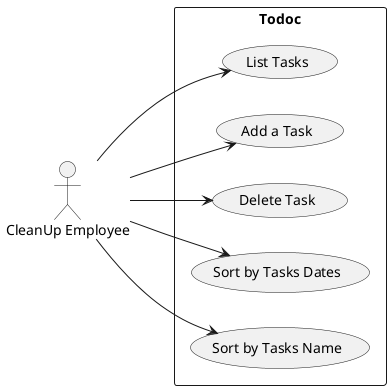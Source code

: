 @startuml Todoc Use Case Diagram
left to right direction
actor "CleanUp Employee" as CE
rectangle Todoc {
  usecase "List Tasks" as UC1
  usecase "Add a Task" as UC2
  usecase "Delete Task" as UC3
  usecase "Sort by Tasks Dates" as UC4
  usecase "Sort by Tasks Name" as UC5
}

CE --> UC1
CE --> UC2
CE --> UC3
CE --> UC4
CE --> UC5

@enduml
